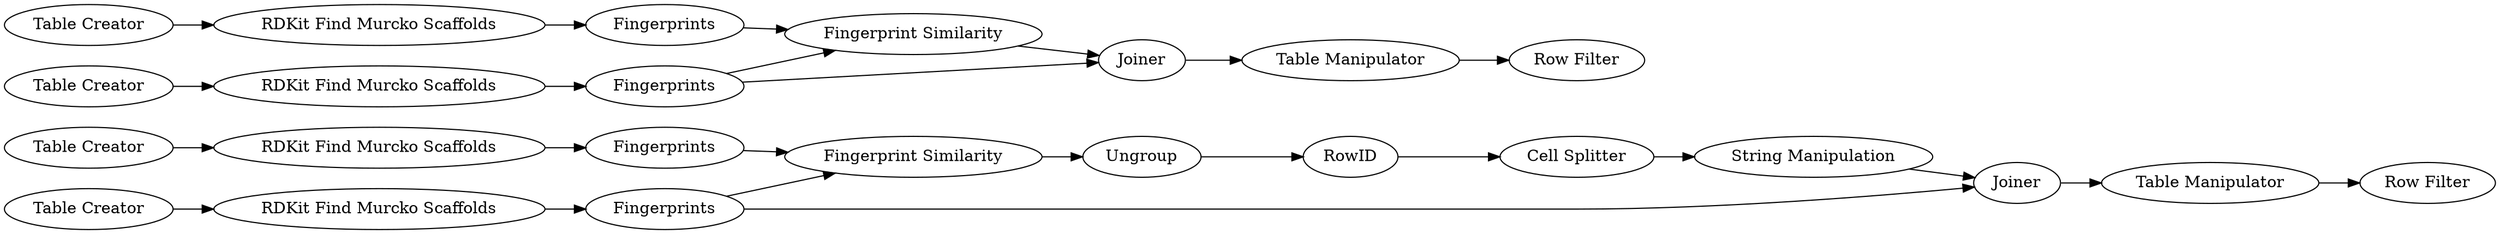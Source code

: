digraph {
	1 [label="Table Creator"]
	2 [label="Table Creator"]
	3 [label=Fingerprints]
	4 [label=Fingerprints]
	5 [label="Fingerprint Similarity"]
	6 [label=Ungroup]
	9 [label=RowID]
	10 [label="String Manipulation"]
	11 [label="Cell Splitter"]
	12 [label="Table Manipulator"]
	13 [label=Joiner]
	14 [label="Row Filter"]
	15 [label="Table Creator"]
	16 [label="Table Creator"]
	17 [label=Fingerprints]
	18 [label=Fingerprints]
	19 [label="Fingerprint Similarity"]
	25 [label=Joiner]
	26 [label="Row Filter"]
	28 [label="RDKit Find Murcko Scaffolds"]
	29 [label="RDKit Find Murcko Scaffolds"]
	30 [label="RDKit Find Murcko Scaffolds"]
	31 [label="RDKit Find Murcko Scaffolds"]
	32 [label="Table Manipulator"]
	1 -> 30
	2 -> 31
	3 -> 5
	4 -> 5
	4 -> 13
	5 -> 6
	6 -> 9
	9 -> 11
	10 -> 13
	11 -> 10
	12 -> 14
	13 -> 12
	15 -> 28
	16 -> 29
	17 -> 19
	18 -> 19
	18 -> 25
	19 -> 25
	25 -> 32
	28 -> 17
	29 -> 18
	30 -> 3
	31 -> 4
	32 -> 26
	rankdir=LR
}
